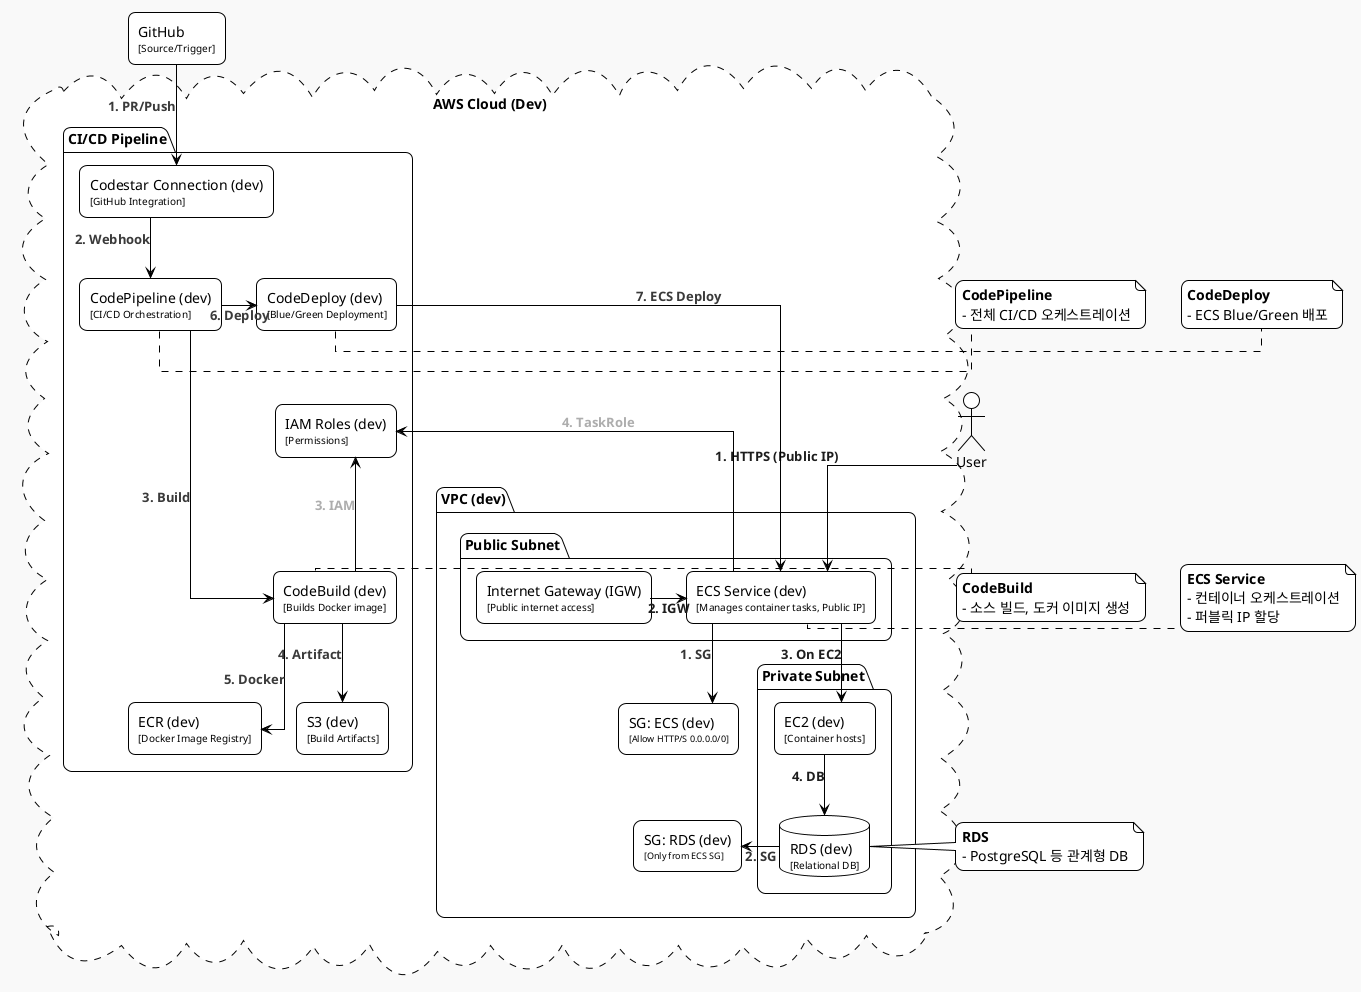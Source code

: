 @startuml
!theme plain
skinparam linetype ortho
skinparam rectangleRoundCorner 10
skinparam packageRoundCorner 10
skinparam packageBorderStyle solid
skinparam databaseRoundCorner 20
skinparam cloudBorderStyle dashed
skinparam defaultFontSize 14
skinparam ArrowFontColor #333366
skinparam ArrowFontSize 13
skinparam componentStyle uml2
skinparam shadowing false
skinparam roundcorner 15
skinparam monochrome true
skinparam backgroundColor #F9F9F9
skinparam ArrowColor Black
skinparam ArrowFontColor Black
skinparam defaultFontName "Nanum Gothic"

actor "User" as user
rectangle "GitHub\n<size:10>[Source/Trigger]" as github

cloud "AWS Cloud (Dev)" {
  package "CI/CD Pipeline" {
    rectangle "CodePipeline (dev)\n<size:10>[CI/CD Orchestration]" as pipeline
    rectangle "CodeBuild (dev)\n<size:10>[Builds Docker image]" as codebuild
    rectangle "ECR (dev)\n<size:10>[Docker Image Registry]" as ecr
    rectangle "S3 (dev)\n<size:10>[Build Artifacts]" as s3
    rectangle "CodeDeploy (dev)\n<size:10>[Blue/Green Deployment]" as codedeploy
    rectangle "IAM Roles (dev)\n<size:10>[Permissions]" as iam
    rectangle "Codestar Connection (dev)\n<size:10>[GitHub Integration]" as codestar
  }

  package "VPC (dev)" {
    package "Public Subnet" {
      rectangle "Internet Gateway (IGW)\n<size:10>[Public internet access]" as igw
      rectangle "ECS Service (dev)\n<size:10>[Manages container tasks, Public IP]" as ecs_service
    }

    package "Private Subnet" {
      rectangle "EC2 (dev)\n<size:10>[Container hosts]" as ec2
      database "RDS (dev)\n<size:10>[Relational DB]" as rds
    }

    rectangle "SG: ECS (dev)\n<size:9>[Allow HTTP/S 0.0.0.0/0]" as sg_ecs
    rectangle "SG: RDS (dev)\n<size:9>[Only from ECS SG]" as sg_rds
  }
}

' 사용자 → 서비스 흐름
user -down-> ecs_service : "<b><color:blue>1. HTTPS (Public IP)</color></b>"
igw -right-> ecs_service : "<b><color:blue>2. IGW</color></b>"
ecs_service -down-> ec2 : "<b><color:blue>3. On EC2</color></b>"
ec2 -down-> rds : "<b><color:blue>4. DB</color></b>"

' CI/CD 파이프라인 흐름
github --> codestar : "<b><color:darkgreen>1. PR/Push</color></b>"
codestar -down-> pipeline : "<b><color:darkgreen>2. Webhook</color></b>"
pipeline -down--> codebuild : "<b><color:darkgreen>3. Build</color></b>"
codebuild --> s3 : "<b><color:darkgreen>4. Artifact</color></b>"
codebuild -down-> ecr : "<b><color:darkgreen>5. Docker</color></b>"
pipeline -right-> codedeploy : "<b><color:darkgreen>6. Deploy</color></b>"
codedeploy -down-> ecs_service : "<b><color:darkgreen>7. ECS Deploy</color></b>"

' 보안 그룹/권한 흐름
ecs_service --> sg_ecs : "<b><color:purple>1. SG</color></b>"
rds -right-> sg_rds : "<b><color:purple>2. SG</color></b>"
codebuild -up-> iam : "<b><color:orange>3. IAM</color></b>"
ecs_service -up-> iam : "<b><color:orange>4. TaskRole</color></b>"

' 설명 주석
note right of pipeline
  <b>CodePipeline</b>
  - 전체 CI/CD 오케스트레이션
end note

note right of codebuild
  <b>CodeBuild</b>
  - 소스 빌드, 도커 이미지 생성
end note

note right of codedeploy
  <b>CodeDeploy</b>
  - ECS Blue/Green 배포
end note

note right of ecs_service
  <b>ECS Service</b>
  - 컨테이너 오케스트레이션
  - 퍼블릭 IP 할당
end note

note right of rds
  <b>RDS</b>
  - PostgreSQL 등 관계형 DB
end note

@enduml
